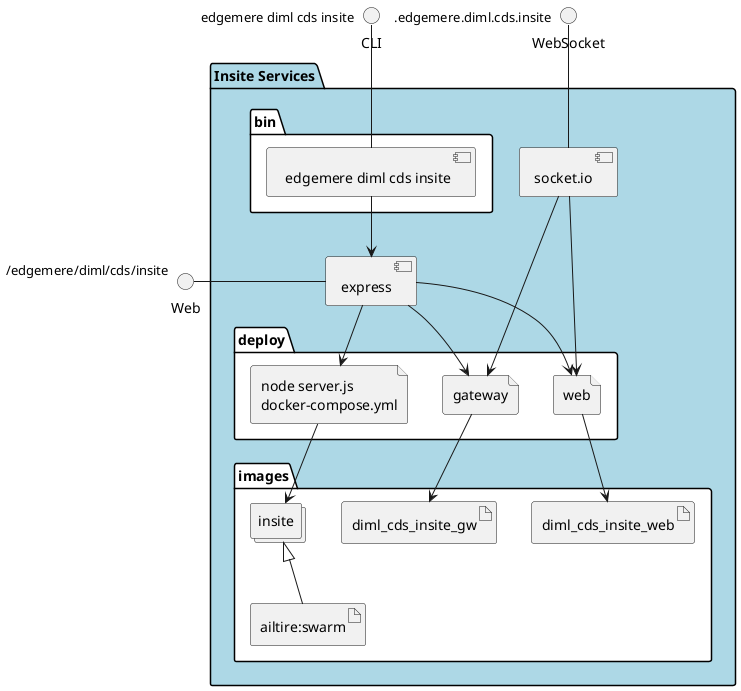 @startuml
  interface CLI
  interface Web
  interface WebSocket
package "Insite Services" #lightblue {
  component express as REST
  component socket.io as socket
  folder bin #ffffff {
    component " edgemere diml cds insite" as binName
  }
  binName --> REST

  folder deploy #ffffff {
      file "node server.js\ndocker-compose.yml" as insite_container
      REST --> insite_container

  
    file "web" as web_container
    REST --> web_container
    socket ---> web_container
  
    file "gateway" as gateway_container
    REST --> gateway_container
    socket ---> gateway_container
  
  }
  folder images #ffffff {
    collections "insite" as insiteimage
    artifact "ailtire:swarm" as ailtireswarm
    insiteimage <|-- ailtireswarm
    insite_container --> insiteimage

  
      artifact diml_cds_insite_web
      web_container --> diml_cds_insite_web
    
      artifact diml_cds_insite_gw
      gateway_container --> diml_cds_insite_gw
    
  }
}
CLI " edgemere diml cds insite" -- binName
Web "/edgemere/diml/cds/insite" - REST
WebSocket ".edgemere.diml.cds.insite" -- socket

@enduml
